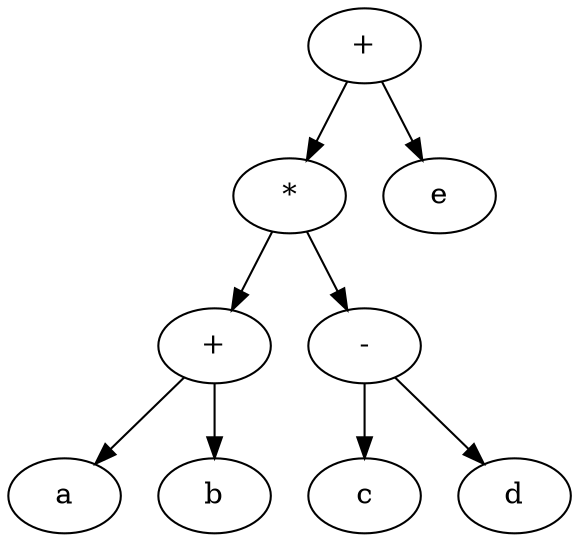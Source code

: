 digraph G {
a [label = "a"];
b [label = "b"];
c [label = "+"];
c -> a
c -> b
d [label = "c"];
e [label = "d"];
f [label = "-"];
f -> d
f -> e
g [label = "*"];
g -> c
g -> f
h [label = "e"];
i [label = "+"];
i -> g
i -> h
}